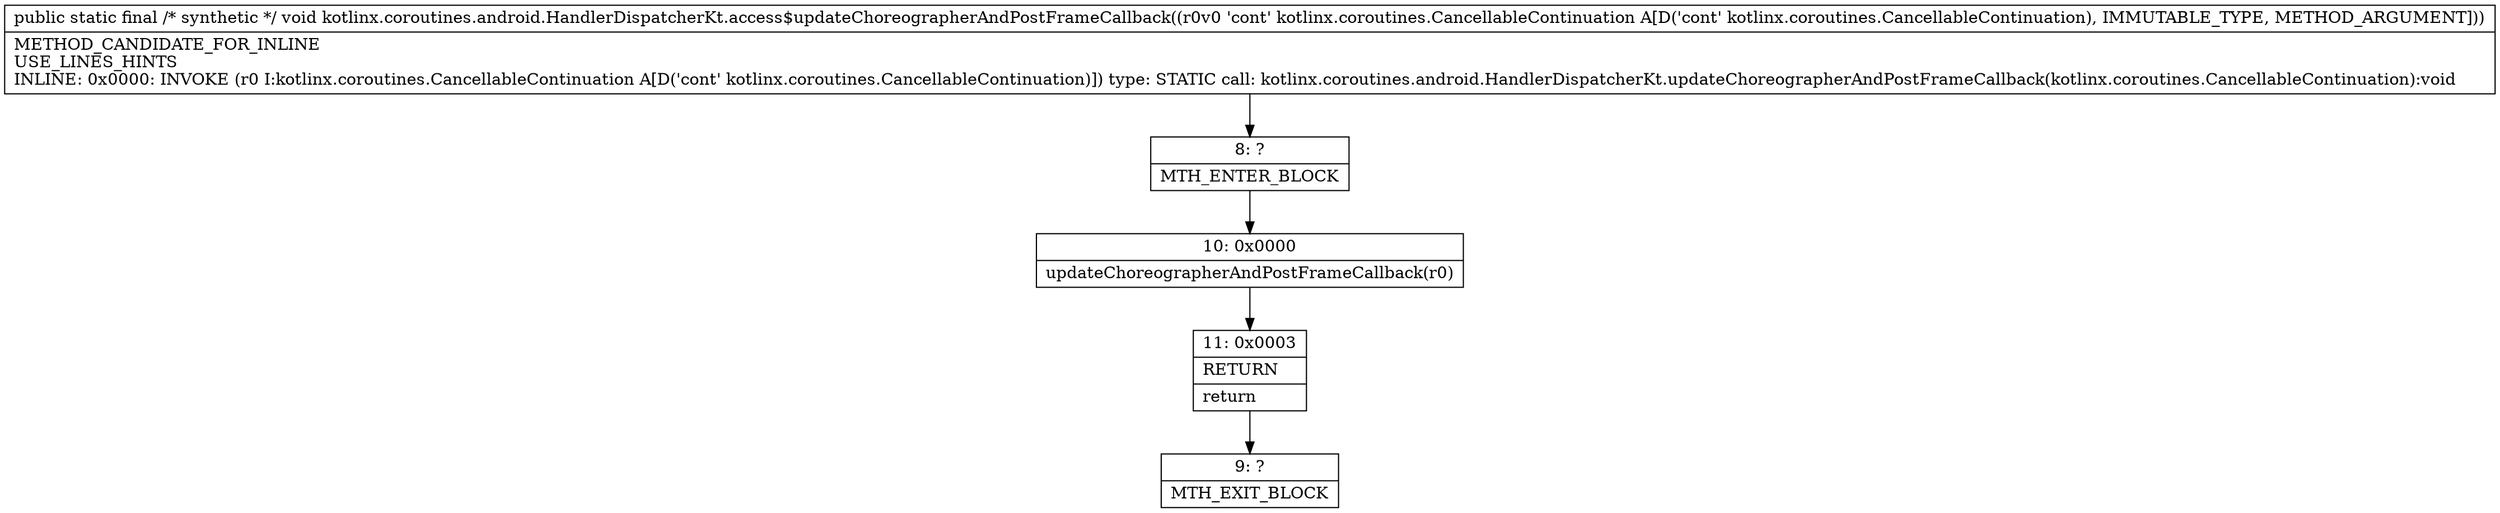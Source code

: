 digraph "CFG forkotlinx.coroutines.android.HandlerDispatcherKt.access$updateChoreographerAndPostFrameCallback(Lkotlinx\/coroutines\/CancellableContinuation;)V" {
Node_8 [shape=record,label="{8\:\ ?|MTH_ENTER_BLOCK\l}"];
Node_10 [shape=record,label="{10\:\ 0x0000|updateChoreographerAndPostFrameCallback(r0)\l}"];
Node_11 [shape=record,label="{11\:\ 0x0003|RETURN\l|return\l}"];
Node_9 [shape=record,label="{9\:\ ?|MTH_EXIT_BLOCK\l}"];
MethodNode[shape=record,label="{public static final \/* synthetic *\/ void kotlinx.coroutines.android.HandlerDispatcherKt.access$updateChoreographerAndPostFrameCallback((r0v0 'cont' kotlinx.coroutines.CancellableContinuation A[D('cont' kotlinx.coroutines.CancellableContinuation), IMMUTABLE_TYPE, METHOD_ARGUMENT]))  | METHOD_CANDIDATE_FOR_INLINE\lUSE_LINES_HINTS\lINLINE: 0x0000: INVOKE  (r0 I:kotlinx.coroutines.CancellableContinuation A[D('cont' kotlinx.coroutines.CancellableContinuation)]) type: STATIC call: kotlinx.coroutines.android.HandlerDispatcherKt.updateChoreographerAndPostFrameCallback(kotlinx.coroutines.CancellableContinuation):void\l}"];
MethodNode -> Node_8;Node_8 -> Node_10;
Node_10 -> Node_11;
Node_11 -> Node_9;
}

